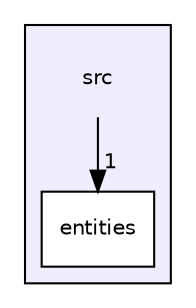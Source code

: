 digraph "src" {
  compound=true
  node [ fontsize="10", fontname="Helvetica"];
  edge [ labelfontsize="10", labelfontname="Helvetica"];
  subgraph clusterdir_68267d1309a1af8e8297ef4c3efbcdba {
    graph [ bgcolor="#eeeeff", pencolor="black", label="" URL="dir_68267d1309a1af8e8297ef4c3efbcdba.html"];
    dir_68267d1309a1af8e8297ef4c3efbcdba [shape=plaintext label="src"];
  dir_d691984d1d74be3b164cee16192654be [shape=box label="entities" fillcolor="white" style="filled" URL="dir_d691984d1d74be3b164cee16192654be.html"];
  }
  dir_68267d1309a1af8e8297ef4c3efbcdba->dir_d691984d1d74be3b164cee16192654be [headlabel="1", labeldistance=1.5 headhref="dir_000001_000002.html"];
}
